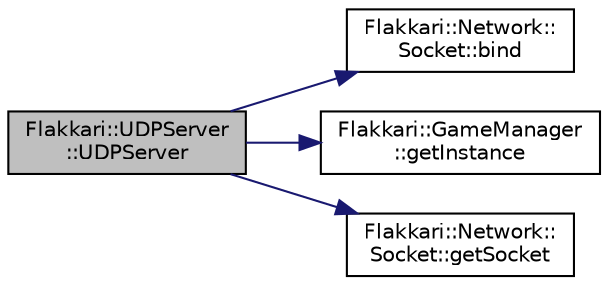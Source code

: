 digraph "Flakkari::UDPServer::UDPServer"
{
 // LATEX_PDF_SIZE
  edge [fontname="Helvetica",fontsize="10",labelfontname="Helvetica",labelfontsize="10"];
  node [fontname="Helvetica",fontsize="10",shape=record];
  rankdir="LR";
  Node1 [label="Flakkari::UDPServer\l::UDPServer",height=0.2,width=0.4,color="black", fillcolor="grey75", style="filled", fontcolor="black",tooltip="Construct a new UDPServer object."];
  Node1 -> Node2 [color="midnightblue",fontsize="10",style="solid",fontname="Helvetica"];
  Node2 [label="Flakkari::Network::\lSocket::bind",height=0.2,width=0.4,color="black", fillcolor="white", style="filled",URL="$d2/dea/classFlakkari_1_1Network_1_1Socket.html#aa01963dc89660ba02741d75b32490afc",tooltip="Bind the socket to the address and port specified in the constructor."];
  Node1 -> Node3 [color="midnightblue",fontsize="10",style="solid",fontname="Helvetica"];
  Node3 [label="Flakkari::GameManager\l::getInstance",height=0.2,width=0.4,color="black", fillcolor="white", style="filled",URL="$dc/de7/classFlakkari_1_1GameManager.html#a4eb7c41e03153d93e20ada9f76bbf22c",tooltip="Get the instance of the GameManager."];
  Node1 -> Node4 [color="midnightblue",fontsize="10",style="solid",fontname="Helvetica"];
  Node4 [label="Flakkari::Network::\lSocket::getSocket",height=0.2,width=0.4,color="black", fillcolor="white", style="filled",URL="$d2/dea/classFlakkari_1_1Network_1_1Socket.html#a6c0aaa1177efdc692875759bafb8fcd8",tooltip="Get the Socket object (SOCKET)."];
}
